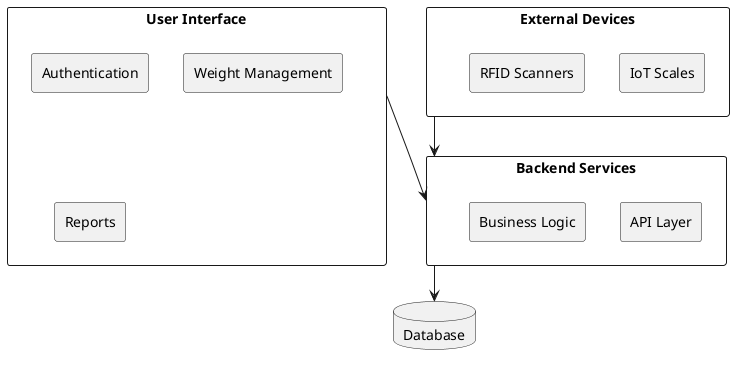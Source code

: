 @startuml Weight Management System - Simple Block Diagram

skinparam monochrome true
skinparam shadowing false
skinparam defaultTextAlignment center

rectangle "User Interface" as UI {
  rectangle "Authentication" as Auth
  rectangle "Weight Management" as Weight
  rectangle "Reports" as Reports
}

rectangle "Backend Services" as Backend {
  rectangle "API Layer" as API
  rectangle "Business Logic" as Logic
}

database "Database" as DB

rectangle "External Devices" as Devices {
  rectangle "IoT Scales" as IoT
  rectangle "RFID Scanners" as RFID
}

UI --> Backend
Backend --> DB
Devices --> Backend

@enduml